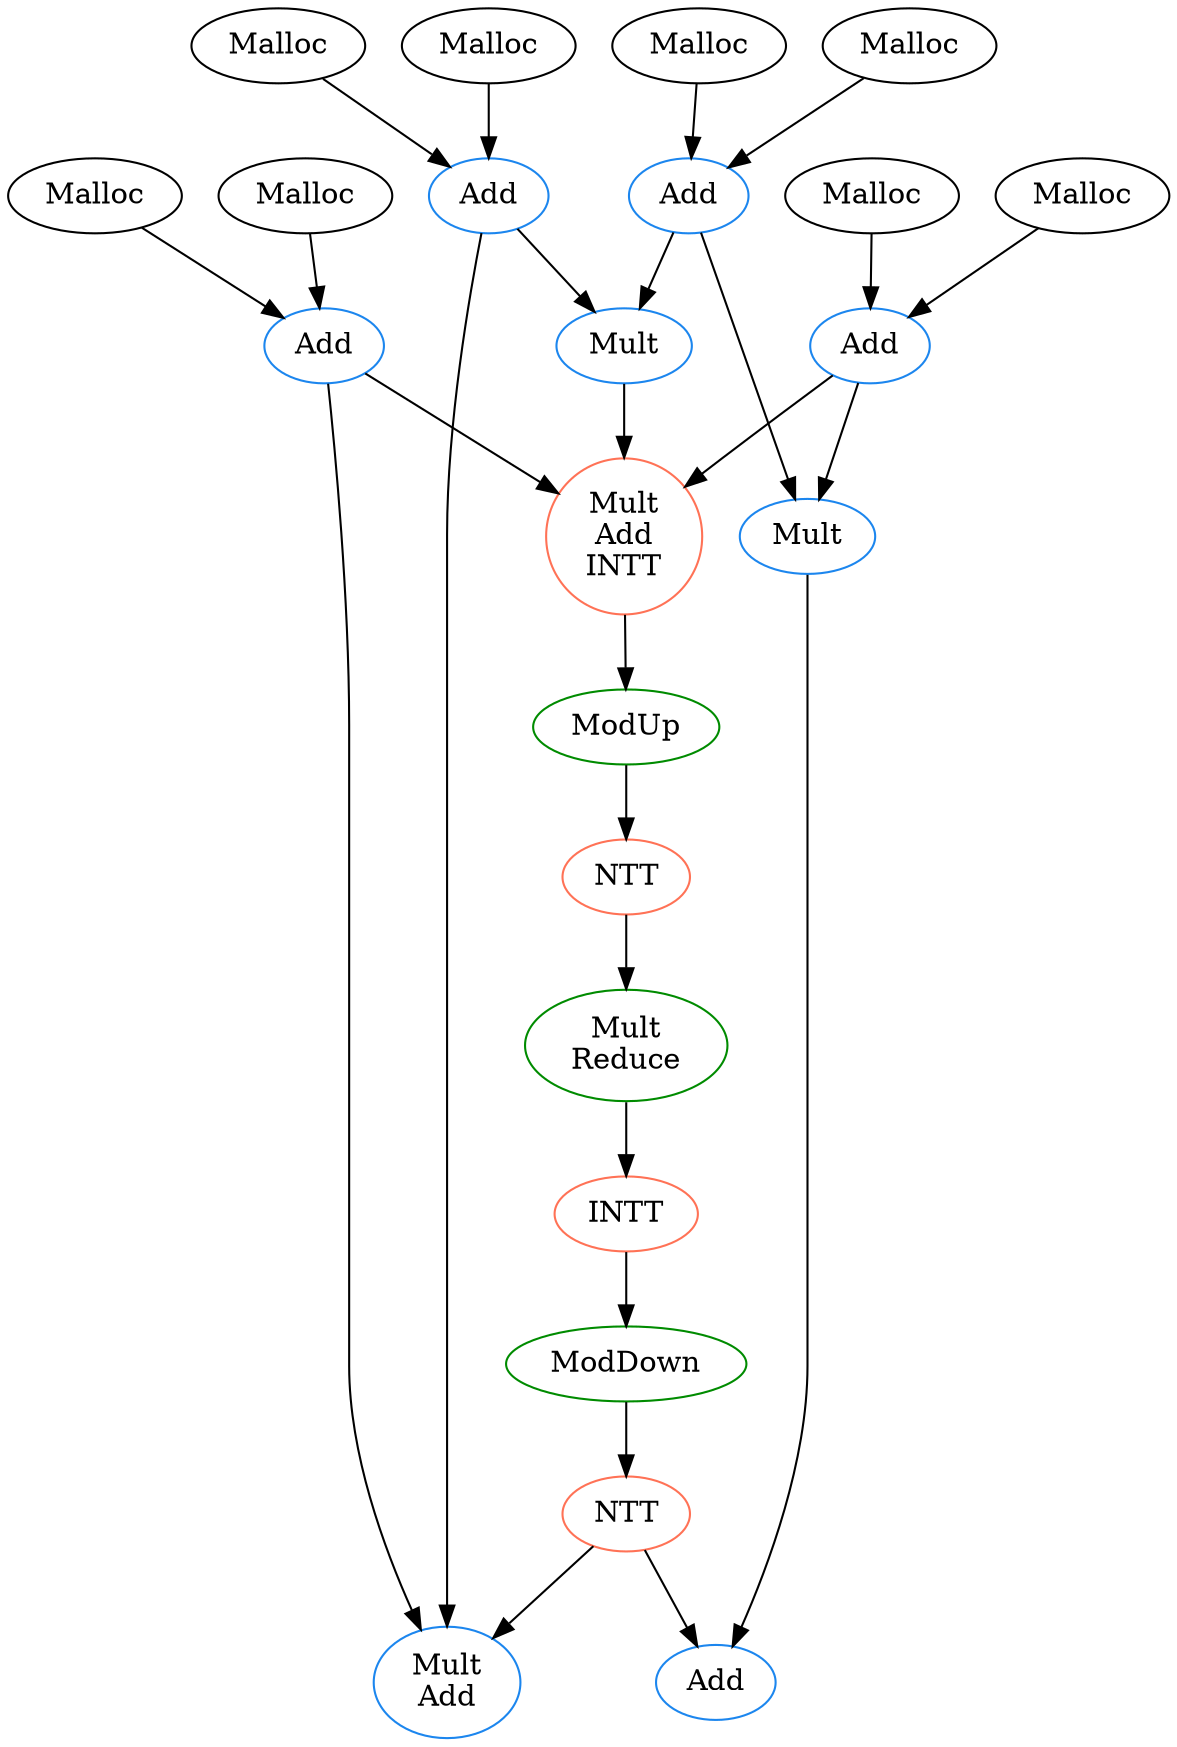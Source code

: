 digraph G {
0 [color=dodgerblue2, label=Add];
1 [color=dodgerblue2, label=Add];
2 [color=black, label=Malloc];
3 [color=black, label=Malloc];
4 [color=black, label=Malloc];
5 [color=black, label=Malloc];
6 [color=dodgerblue2, label=Add];
7 [color=dodgerblue2, label=Add];
8 [color=black, label=Malloc];
9 [color=black, label=Malloc];
10 [color=black, label=Malloc];
11 [color=black, label=Malloc];
12 [color=dodgerblue2, label=Mult];
13 [color=dodgerblue2, label=Mult];
14 [color=coral1, label="Mult
Add
INTT"];
15 [color=green4, label=ModUp];
16 [color=coral1, label=NTT];
17 [color=green4, label="Mult
Reduce"];
18 [color=coral1, label=INTT];
19 [color=green4, label=ModDown];
20 [color=coral1, label=NTT];
21 [color=dodgerblue2, label="Mult
Add"];
22 [color=dodgerblue2, label=Add];
2->0 ;
3->1 ;
4->0 ;
5->1 ;
8->6 ;
9->7 ;
10->6 ;
11->7 ;
1->13 ;
7->13 ;
1->12 ;
6->12 ;
14->15 ;
15->16 ;
17->18 ;
18->19 ;
19->20 ;
13->22 ;
20->21 ;
20->22 ;
12->14 ;
0->14 ;
7->14 ;
16->17 ;
0->21 ;
6->21 ;
}
